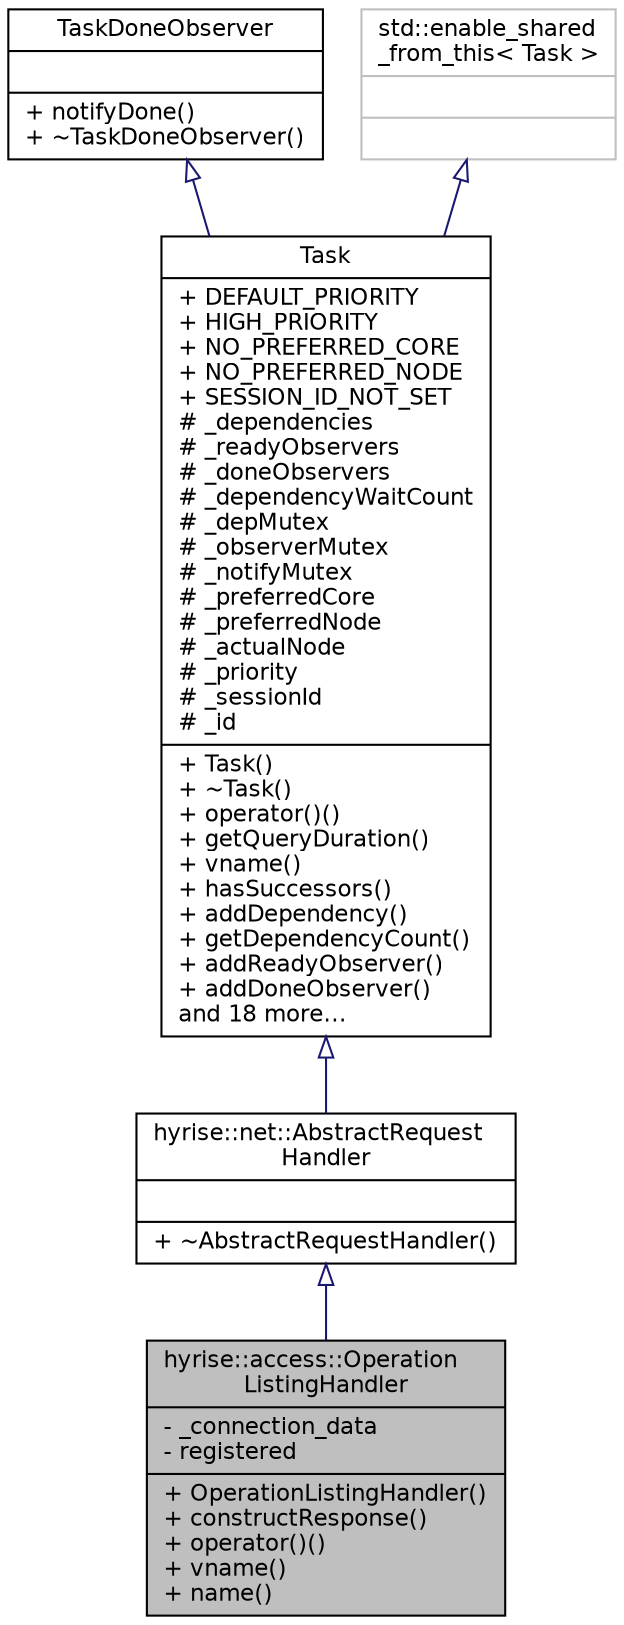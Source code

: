 digraph "hyrise::access::OperationListingHandler"
{
  edge [fontname="Helvetica",fontsize="11",labelfontname="Helvetica",labelfontsize="11"];
  node [fontname="Helvetica",fontsize="11",shape=record];
  Node1 [label="{hyrise::access::Operation\lListingHandler\n|- _connection_data\l- registered\l|+ OperationListingHandler()\l+ constructResponse()\l+ operator()()\l+ vname()\l+ name()\l}",height=0.2,width=0.4,color="black", fillcolor="grey75", style="filled" fontcolor="black"];
  Node2 -> Node1 [dir="back",color="midnightblue",fontsize="11",style="solid",arrowtail="onormal",fontname="Helvetica"];
  Node2 [label="{hyrise::net::AbstractRequest\lHandler\n||+ ~AbstractRequestHandler()\l}",height=0.2,width=0.4,color="black", fillcolor="white", style="filled",URL="$classhyrise_1_1net_1_1_abstract_request_handler.html",tooltip="Base class for request handlers."];
  Node3 -> Node2 [dir="back",color="midnightblue",fontsize="11",style="solid",arrowtail="onormal",fontname="Helvetica"];
  Node3 [label="{Task\n|+ DEFAULT_PRIORITY\l+ HIGH_PRIORITY\l+ NO_PREFERRED_CORE\l+ NO_PREFERRED_NODE\l+ SESSION_ID_NOT_SET\l# _dependencies\l# _readyObservers\l# _doneObservers\l# _dependencyWaitCount\l# _depMutex\l# _observerMutex\l# _notifyMutex\l# _preferredCore\l# _preferredNode\l# _actualNode\l# _priority\l# _sessionId\l# _id\l|+ Task()\l+ ~Task()\l+ operator()()\l+ getQueryDuration()\l+ vname()\l+ hasSuccessors()\l+ addDependency()\l+ getDependencyCount()\l+ addReadyObserver()\l+ addDoneObserver()\land 18 more...\l}",height=0.2,width=0.4,color="black", fillcolor="white", style="filled",URL="$class_task.html"];
  Node4 -> Node3 [dir="back",color="midnightblue",fontsize="11",style="solid",arrowtail="onormal",fontname="Helvetica"];
  Node4 [label="{TaskDoneObserver\n||+ notifyDone()\l+ ~TaskDoneObserver()\l}",height=0.2,width=0.4,color="black", fillcolor="white", style="filled",URL="$class_task_done_observer.html"];
  Node5 -> Node3 [dir="back",color="midnightblue",fontsize="11",style="solid",arrowtail="onormal",fontname="Helvetica"];
  Node5 [label="{std::enable_shared\l_from_this\< Task \>\n||}",height=0.2,width=0.4,color="grey75", fillcolor="white", style="filled"];
}
